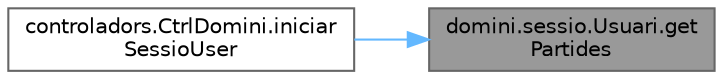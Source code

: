 digraph "domini.sessio.Usuari.getPartides"
{
 // INTERACTIVE_SVG=YES
 // LATEX_PDF_SIZE
  bgcolor="transparent";
  edge [fontname=Helvetica,fontsize=10,labelfontname=Helvetica,labelfontsize=10];
  node [fontname=Helvetica,fontsize=10,shape=box,height=0.2,width=0.4];
  rankdir="RL";
  Node1 [id="Node000001",label="domini.sessio.Usuari.get\lPartides",height=0.2,width=0.4,color="gray40", fillcolor="grey60", style="filled", fontcolor="black",tooltip="Retorna les partides jugades de l'usuari."];
  Node1 -> Node2 [id="edge1_Node000001_Node000002",dir="back",color="steelblue1",style="solid",tooltip=" "];
  Node2 [id="Node000002",label="controladors.CtrlDomini.iniciar\lSessioUser",height=0.2,width=0.4,color="grey40", fillcolor="white", style="filled",URL="$classcontroladors_1_1_ctrl_domini.html#a5d856a54a1cc695dba14558f0864bf3d",tooltip="Inicia la sessio d'un usuari."];
}
